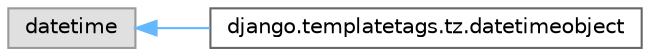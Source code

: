 digraph "Graphical Class Hierarchy"
{
 // LATEX_PDF_SIZE
  bgcolor="transparent";
  edge [fontname=Helvetica,fontsize=10,labelfontname=Helvetica,labelfontsize=10];
  node [fontname=Helvetica,fontsize=10,shape=box,height=0.2,width=0.4];
  rankdir="LR";
  Node0 [id="Node000000",label="datetime",height=0.2,width=0.4,color="grey60", fillcolor="#E0E0E0", style="filled",tooltip=" "];
  Node0 -> Node1 [id="edge1019_Node000000_Node000001",dir="back",color="steelblue1",style="solid",tooltip=" "];
  Node1 [id="Node000001",label="django.templatetags.tz.datetimeobject",height=0.2,width=0.4,color="grey40", fillcolor="white", style="filled",URL="$classdjango_1_1templatetags_1_1tz_1_1datetimeobject.html",tooltip=" "];
}
